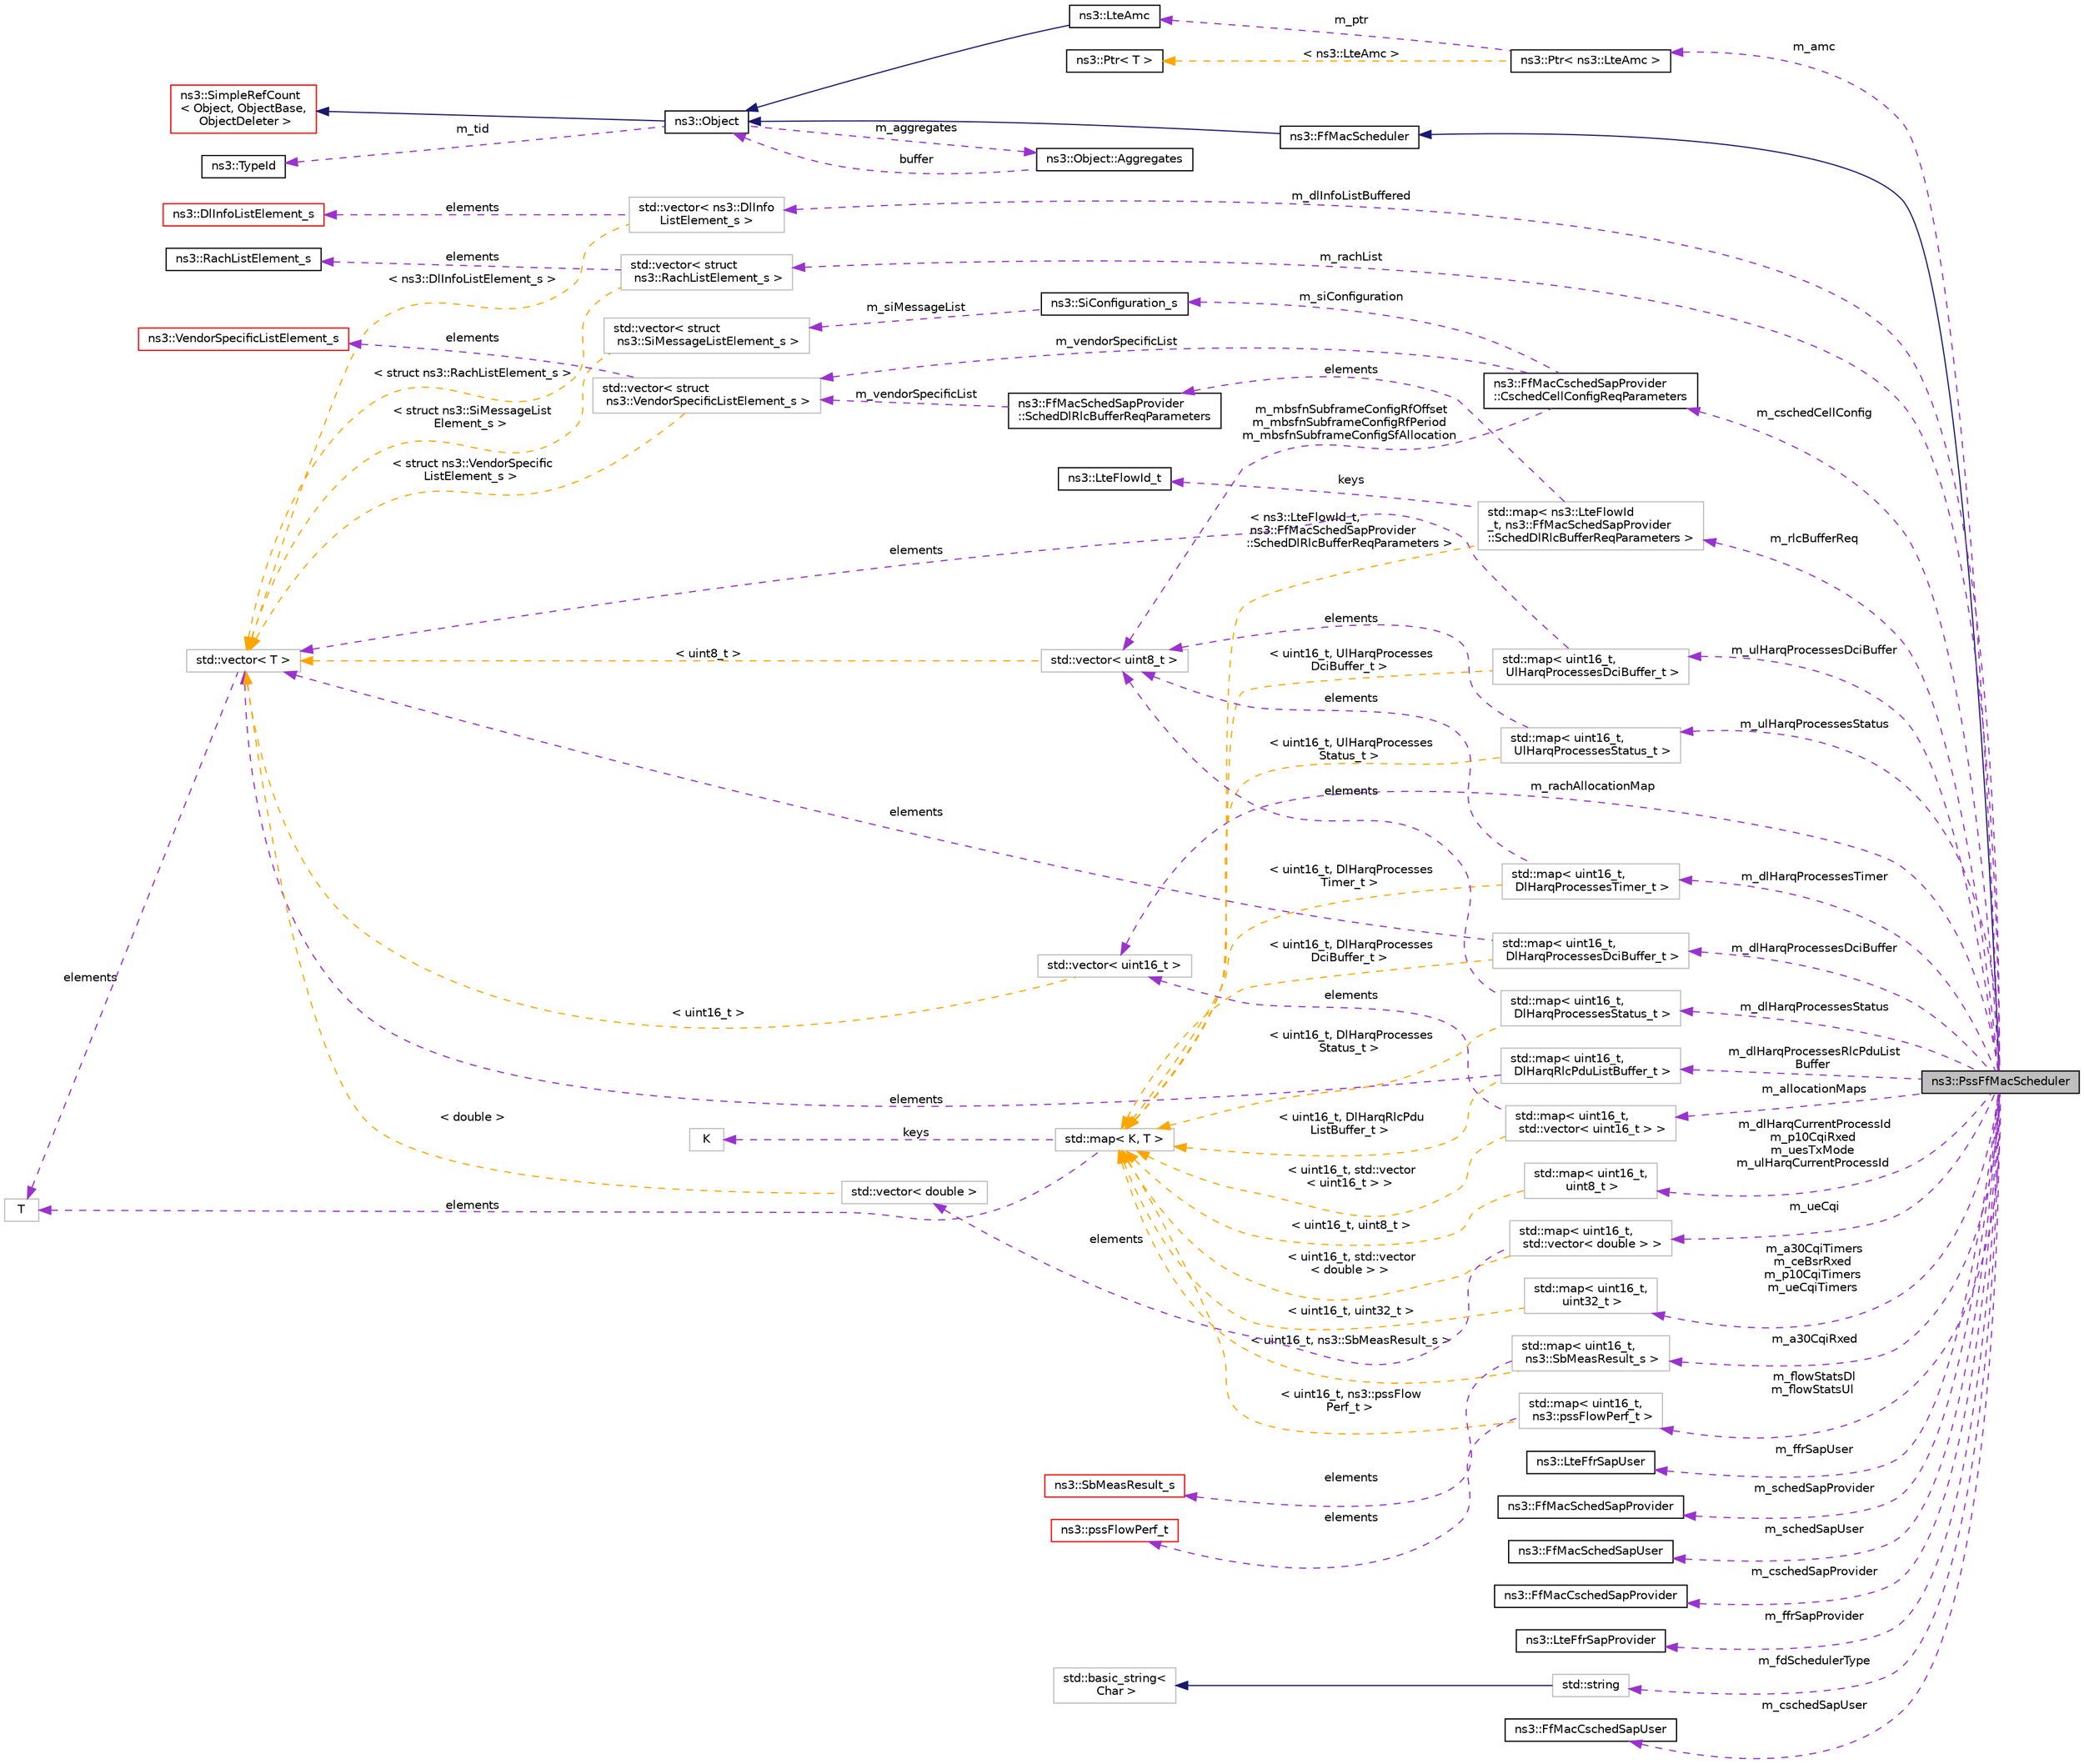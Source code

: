 digraph "ns3::PssFfMacScheduler"
{
 // LATEX_PDF_SIZE
  edge [fontname="Helvetica",fontsize="10",labelfontname="Helvetica",labelfontsize="10"];
  node [fontname="Helvetica",fontsize="10",shape=record];
  rankdir="LR";
  Node1 [label="ns3::PssFfMacScheduler",height=0.2,width=0.4,color="black", fillcolor="grey75", style="filled", fontcolor="black",tooltip="Implements the SCHED SAP and CSCHED SAP for a Priority Set scheduler."];
  Node2 -> Node1 [dir="back",color="midnightblue",fontsize="10",style="solid",fontname="Helvetica"];
  Node2 [label="ns3::FfMacScheduler",height=0.2,width=0.4,color="black", fillcolor="white", style="filled",URL="$classns3_1_1_ff_mac_scheduler.html",tooltip="This abstract base class identifies the interface by means of which the helper object can plug on the..."];
  Node3 -> Node2 [dir="back",color="midnightblue",fontsize="10",style="solid",fontname="Helvetica"];
  Node3 [label="ns3::Object",height=0.2,width=0.4,color="black", fillcolor="white", style="filled",URL="$classns3_1_1_object.html",tooltip="A base class which provides memory management and object aggregation."];
  Node4 -> Node3 [dir="back",color="midnightblue",fontsize="10",style="solid",fontname="Helvetica"];
  Node4 [label="ns3::SimpleRefCount\l\< Object, ObjectBase,\l ObjectDeleter \>",height=0.2,width=0.4,color="red", fillcolor="white", style="filled",URL="$classns3_1_1_simple_ref_count.html",tooltip=" "];
  Node8 -> Node3 [dir="back",color="darkorchid3",fontsize="10",style="dashed",label=" m_tid" ,fontname="Helvetica"];
  Node8 [label="ns3::TypeId",height=0.2,width=0.4,color="black", fillcolor="white", style="filled",URL="$classns3_1_1_type_id.html",tooltip="a unique identifier for an interface."];
  Node9 -> Node3 [dir="back",color="darkorchid3",fontsize="10",style="dashed",label=" m_aggregates" ,fontname="Helvetica"];
  Node9 [label="ns3::Object::Aggregates",height=0.2,width=0.4,color="black", fillcolor="white", style="filled",URL="$structns3_1_1_object_1_1_aggregates.html",tooltip="The list of Objects aggregated to this one."];
  Node3 -> Node9 [dir="back",color="darkorchid3",fontsize="10",style="dashed",label=" buffer" ,fontname="Helvetica"];
  Node10 -> Node1 [dir="back",color="darkorchid3",fontsize="10",style="dashed",label=" m_rachAllocationMap" ,fontname="Helvetica"];
  Node10 [label="std::vector\< uint16_t \>",height=0.2,width=0.4,color="grey75", fillcolor="white", style="filled",tooltip=" "];
  Node11 -> Node10 [dir="back",color="orange",fontsize="10",style="dashed",label=" \< uint16_t \>" ,fontname="Helvetica"];
  Node11 [label="std::vector\< T \>",height=0.2,width=0.4,color="grey75", fillcolor="white", style="filled",tooltip=" "];
  Node12 -> Node11 [dir="back",color="darkorchid3",fontsize="10",style="dashed",label=" elements" ,fontname="Helvetica"];
  Node12 [label="T",height=0.2,width=0.4,color="grey75", fillcolor="white", style="filled",tooltip=" "];
  Node13 -> Node1 [dir="back",color="darkorchid3",fontsize="10",style="dashed",label=" m_ffrSapUser" ,fontname="Helvetica"];
  Node13 [label="ns3::LteFfrSapUser",height=0.2,width=0.4,color="black", fillcolor="white", style="filled",URL="$classns3_1_1_lte_ffr_sap_user.html",tooltip="Service Access Point (SAP) offered by the eNodeB RRC instance to the Frequency Reuse algorithm instan..."];
  Node14 -> Node1 [dir="back",color="darkorchid3",fontsize="10",style="dashed",label=" m_schedSapProvider" ,fontname="Helvetica"];
  Node14 [label="ns3::FfMacSchedSapProvider",height=0.2,width=0.4,color="black", fillcolor="white", style="filled",URL="$classns3_1_1_ff_mac_sched_sap_provider.html",tooltip="Provides the SCHED SAP."];
  Node15 -> Node1 [dir="back",color="darkorchid3",fontsize="10",style="dashed",label=" m_schedSapUser" ,fontname="Helvetica"];
  Node15 [label="ns3::FfMacSchedSapUser",height=0.2,width=0.4,color="black", fillcolor="white", style="filled",URL="$classns3_1_1_ff_mac_sched_sap_user.html",tooltip="FfMacSchedSapUser class."];
  Node16 -> Node1 [dir="back",color="darkorchid3",fontsize="10",style="dashed",label=" m_dlHarqCurrentProcessId\nm_p10CqiRxed\nm_uesTxMode\nm_ulHarqCurrentProcessId" ,fontname="Helvetica"];
  Node16 [label="std::map\< uint16_t,\l uint8_t \>",height=0.2,width=0.4,color="grey75", fillcolor="white", style="filled",tooltip=" "];
  Node17 -> Node16 [dir="back",color="orange",fontsize="10",style="dashed",label=" \< uint16_t, uint8_t \>" ,fontname="Helvetica"];
  Node17 [label="std::map\< K, T \>",height=0.2,width=0.4,color="grey75", fillcolor="white", style="filled",tooltip=" "];
  Node18 -> Node17 [dir="back",color="darkorchid3",fontsize="10",style="dashed",label=" keys" ,fontname="Helvetica"];
  Node18 [label="K",height=0.2,width=0.4,color="grey75", fillcolor="white", style="filled",tooltip=" "];
  Node12 -> Node17 [dir="back",color="darkorchid3",fontsize="10",style="dashed",label=" elements" ,fontname="Helvetica"];
  Node19 -> Node1 [dir="back",color="darkorchid3",fontsize="10",style="dashed",label=" m_rlcBufferReq" ,fontname="Helvetica"];
  Node19 [label="std::map\< ns3::LteFlowId\l_t, ns3::FfMacSchedSapProvider\l::SchedDlRlcBufferReqParameters \>",height=0.2,width=0.4,color="grey75", fillcolor="white", style="filled",tooltip=" "];
  Node20 -> Node19 [dir="back",color="darkorchid3",fontsize="10",style="dashed",label=" keys" ,fontname="Helvetica"];
  Node20 [label="ns3::LteFlowId_t",height=0.2,width=0.4,color="black", fillcolor="white", style="filled",URL="$structns3_1_1_lte_flow_id__t.html",tooltip="LteFlowId structure."];
  Node21 -> Node19 [dir="back",color="darkorchid3",fontsize="10",style="dashed",label=" elements" ,fontname="Helvetica"];
  Node21 [label="ns3::FfMacSchedSapProvider\l::SchedDlRlcBufferReqParameters",height=0.2,width=0.4,color="black", fillcolor="white", style="filled",URL="$structns3_1_1_ff_mac_sched_sap_provider_1_1_sched_dl_rlc_buffer_req_parameters.html",tooltip="Parameters of the API primitives."];
  Node22 -> Node21 [dir="back",color="darkorchid3",fontsize="10",style="dashed",label=" m_vendorSpecificList" ,fontname="Helvetica"];
  Node22 [label="std::vector\< struct\l ns3::VendorSpecificListElement_s \>",height=0.2,width=0.4,color="grey75", fillcolor="white", style="filled",tooltip=" "];
  Node23 -> Node22 [dir="back",color="darkorchid3",fontsize="10",style="dashed",label=" elements" ,fontname="Helvetica"];
  Node23 [label="ns3::VendorSpecificListElement_s",height=0.2,width=0.4,color="red", fillcolor="white", style="filled",URL="$structns3_1_1_vendor_specific_list_element__s.html",tooltip="See section 4.3.3 vendorSpecifiListElement."];
  Node11 -> Node22 [dir="back",color="orange",fontsize="10",style="dashed",label=" \< struct ns3::VendorSpecific\lListElement_s \>" ,fontname="Helvetica"];
  Node17 -> Node19 [dir="back",color="orange",fontsize="10",style="dashed",label=" \< ns3::LteFlowId_t,\l ns3::FfMacSchedSapProvider\l::SchedDlRlcBufferReqParameters \>" ,fontname="Helvetica"];
  Node28 -> Node1 [dir="back",color="darkorchid3",fontsize="10",style="dashed",label=" m_dlHarqProcessesTimer" ,fontname="Helvetica"];
  Node28 [label="std::map\< uint16_t,\l DlHarqProcessesTimer_t \>",height=0.2,width=0.4,color="grey75", fillcolor="white", style="filled",tooltip=" "];
  Node29 -> Node28 [dir="back",color="darkorchid3",fontsize="10",style="dashed",label=" elements" ,fontname="Helvetica"];
  Node29 [label="std::vector\< uint8_t \>",height=0.2,width=0.4,color="grey75", fillcolor="white", style="filled",tooltip=" "];
  Node11 -> Node29 [dir="back",color="orange",fontsize="10",style="dashed",label=" \< uint8_t \>" ,fontname="Helvetica"];
  Node17 -> Node28 [dir="back",color="orange",fontsize="10",style="dashed",label=" \< uint16_t, DlHarqProcesses\lTimer_t \>" ,fontname="Helvetica"];
  Node30 -> Node1 [dir="back",color="darkorchid3",fontsize="10",style="dashed",label=" m_cschedSapProvider" ,fontname="Helvetica"];
  Node30 [label="ns3::FfMacCschedSapProvider",height=0.2,width=0.4,color="black", fillcolor="white", style="filled",URL="$classns3_1_1_ff_mac_csched_sap_provider.html",tooltip="Provides the CSCHED SAP."];
  Node31 -> Node1 [dir="back",color="darkorchid3",fontsize="10",style="dashed",label=" m_allocationMaps" ,fontname="Helvetica"];
  Node31 [label="std::map\< uint16_t,\l std::vector\< uint16_t \> \>",height=0.2,width=0.4,color="grey75", fillcolor="white", style="filled",tooltip=" "];
  Node10 -> Node31 [dir="back",color="darkorchid3",fontsize="10",style="dashed",label=" elements" ,fontname="Helvetica"];
  Node17 -> Node31 [dir="back",color="orange",fontsize="10",style="dashed",label=" \< uint16_t, std::vector\l\< uint16_t \> \>" ,fontname="Helvetica"];
  Node32 -> Node1 [dir="back",color="darkorchid3",fontsize="10",style="dashed",label=" m_ffrSapProvider" ,fontname="Helvetica"];
  Node32 [label="ns3::LteFfrSapProvider",height=0.2,width=0.4,color="black", fillcolor="white", style="filled",URL="$classns3_1_1_lte_ffr_sap_provider.html",tooltip="Service Access Point (SAP) offered by the Frequency Reuse algorithm instance to the MAC Scheduler ins..."];
  Node33 -> Node1 [dir="back",color="darkorchid3",fontsize="10",style="dashed",label=" m_cschedCellConfig" ,fontname="Helvetica"];
  Node33 [label="ns3::FfMacCschedSapProvider\l::CschedCellConfigReqParameters",height=0.2,width=0.4,color="black", fillcolor="white", style="filled",URL="$structns3_1_1_ff_mac_csched_sap_provider_1_1_csched_cell_config_req_parameters.html",tooltip="Parameters of the API primitives."];
  Node29 -> Node33 [dir="back",color="darkorchid3",fontsize="10",style="dashed",label=" m_mbsfnSubframeConfigRfOffset\nm_mbsfnSubframeConfigRfPeriod\nm_mbsfnSubframeConfigSfAllocation" ,fontname="Helvetica"];
  Node22 -> Node33 [dir="back",color="darkorchid3",fontsize="10",style="dashed",label=" m_vendorSpecificList" ,fontname="Helvetica"];
  Node34 -> Node33 [dir="back",color="darkorchid3",fontsize="10",style="dashed",label=" m_siConfiguration" ,fontname="Helvetica"];
  Node34 [label="ns3::SiConfiguration_s",height=0.2,width=0.4,color="black", fillcolor="white", style="filled",URL="$structns3_1_1_si_configuration__s.html",tooltip="See section 4.3.21 siConfiguration."];
  Node35 -> Node34 [dir="back",color="darkorchid3",fontsize="10",style="dashed",label=" m_siMessageList" ,fontname="Helvetica"];
  Node35 [label="std::vector\< struct\l ns3::SiMessageListElement_s \>",height=0.2,width=0.4,color="grey75", fillcolor="white", style="filled",tooltip=" "];
  Node11 -> Node35 [dir="back",color="orange",fontsize="10",style="dashed",label=" \< struct ns3::SiMessageList\lElement_s \>" ,fontname="Helvetica"];
  Node37 -> Node1 [dir="back",color="darkorchid3",fontsize="10",style="dashed",label=" m_ulHarqProcessesDciBuffer" ,fontname="Helvetica"];
  Node37 [label="std::map\< uint16_t,\l UlHarqProcessesDciBuffer_t \>",height=0.2,width=0.4,color="grey75", fillcolor="white", style="filled",tooltip=" "];
  Node11 -> Node37 [dir="back",color="darkorchid3",fontsize="10",style="dashed",label=" elements" ,fontname="Helvetica"];
  Node17 -> Node37 [dir="back",color="orange",fontsize="10",style="dashed",label=" \< uint16_t, UlHarqProcesses\lDciBuffer_t \>" ,fontname="Helvetica"];
  Node38 -> Node1 [dir="back",color="darkorchid3",fontsize="10",style="dashed",label=" m_a30CqiRxed" ,fontname="Helvetica"];
  Node38 [label="std::map\< uint16_t,\l ns3::SbMeasResult_s \>",height=0.2,width=0.4,color="grey75", fillcolor="white", style="filled",tooltip=" "];
  Node39 -> Node38 [dir="back",color="darkorchid3",fontsize="10",style="dashed",label=" elements" ,fontname="Helvetica"];
  Node39 [label="ns3::SbMeasResult_s",height=0.2,width=0.4,color="red", fillcolor="white", style="filled",URL="$structns3_1_1_sb_meas_result__s.html",tooltip="See section 4.3.25 sbMeasResult."];
  Node17 -> Node38 [dir="back",color="orange",fontsize="10",style="dashed",label=" \< uint16_t, ns3::SbMeasResult_s \>" ,fontname="Helvetica"];
  Node44 -> Node1 [dir="back",color="darkorchid3",fontsize="10",style="dashed",label=" m_fdSchedulerType" ,fontname="Helvetica"];
  Node44 [label="std::string",height=0.2,width=0.4,color="grey75", fillcolor="white", style="filled",tooltip=" "];
  Node45 -> Node44 [dir="back",color="midnightblue",fontsize="10",style="solid",fontname="Helvetica"];
  Node45 [label="std::basic_string\<\l Char \>",height=0.2,width=0.4,color="grey75", fillcolor="white", style="filled",tooltip=" "];
  Node46 -> Node1 [dir="back",color="darkorchid3",fontsize="10",style="dashed",label=" m_dlHarqProcessesDciBuffer" ,fontname="Helvetica"];
  Node46 [label="std::map\< uint16_t,\l DlHarqProcessesDciBuffer_t \>",height=0.2,width=0.4,color="grey75", fillcolor="white", style="filled",tooltip=" "];
  Node11 -> Node46 [dir="back",color="darkorchid3",fontsize="10",style="dashed",label=" elements" ,fontname="Helvetica"];
  Node17 -> Node46 [dir="back",color="orange",fontsize="10",style="dashed",label=" \< uint16_t, DlHarqProcesses\lDciBuffer_t \>" ,fontname="Helvetica"];
  Node47 -> Node1 [dir="back",color="darkorchid3",fontsize="10",style="dashed",label=" m_dlHarqProcessesStatus" ,fontname="Helvetica"];
  Node47 [label="std::map\< uint16_t,\l DlHarqProcessesStatus_t \>",height=0.2,width=0.4,color="grey75", fillcolor="white", style="filled",tooltip=" "];
  Node29 -> Node47 [dir="back",color="darkorchid3",fontsize="10",style="dashed",label=" elements" ,fontname="Helvetica"];
  Node17 -> Node47 [dir="back",color="orange",fontsize="10",style="dashed",label=" \< uint16_t, DlHarqProcesses\lStatus_t \>" ,fontname="Helvetica"];
  Node48 -> Node1 [dir="back",color="darkorchid3",fontsize="10",style="dashed",label=" m_dlHarqProcessesRlcPduList\lBuffer" ,fontname="Helvetica"];
  Node48 [label="std::map\< uint16_t,\l DlHarqRlcPduListBuffer_t \>",height=0.2,width=0.4,color="grey75", fillcolor="white", style="filled",tooltip=" "];
  Node11 -> Node48 [dir="back",color="darkorchid3",fontsize="10",style="dashed",label=" elements" ,fontname="Helvetica"];
  Node17 -> Node48 [dir="back",color="orange",fontsize="10",style="dashed",label=" \< uint16_t, DlHarqRlcPdu\lListBuffer_t \>" ,fontname="Helvetica"];
  Node49 -> Node1 [dir="back",color="darkorchid3",fontsize="10",style="dashed",label=" m_cschedSapUser" ,fontname="Helvetica"];
  Node49 [label="ns3::FfMacCschedSapUser",height=0.2,width=0.4,color="black", fillcolor="white", style="filled",URL="$classns3_1_1_ff_mac_csched_sap_user.html",tooltip="FfMacCschedSapUser class."];
  Node50 -> Node1 [dir="back",color="darkorchid3",fontsize="10",style="dashed",label=" m_a30CqiTimers\nm_ceBsrRxed\nm_p10CqiTimers\nm_ueCqiTimers" ,fontname="Helvetica"];
  Node50 [label="std::map\< uint16_t,\l uint32_t \>",height=0.2,width=0.4,color="grey75", fillcolor="white", style="filled",tooltip=" "];
  Node17 -> Node50 [dir="back",color="orange",fontsize="10",style="dashed",label=" \< uint16_t, uint32_t \>" ,fontname="Helvetica"];
  Node51 -> Node1 [dir="back",color="darkorchid3",fontsize="10",style="dashed",label=" m_amc" ,fontname="Helvetica"];
  Node51 [label="ns3::Ptr\< ns3::LteAmc \>",height=0.2,width=0.4,color="black", fillcolor="white", style="filled",URL="$classns3_1_1_ptr.html",tooltip=" "];
  Node52 -> Node51 [dir="back",color="darkorchid3",fontsize="10",style="dashed",label=" m_ptr" ,fontname="Helvetica"];
  Node52 [label="ns3::LteAmc",height=0.2,width=0.4,color="black", fillcolor="white", style="filled",URL="$classns3_1_1_lte_amc.html",tooltip="Implements the Adaptive Modulation And Coding Scheme."];
  Node3 -> Node52 [dir="back",color="midnightblue",fontsize="10",style="solid",fontname="Helvetica"];
  Node27 -> Node51 [dir="back",color="orange",fontsize="10",style="dashed",label=" \< ns3::LteAmc \>" ,fontname="Helvetica"];
  Node27 [label="ns3::Ptr\< T \>",height=0.2,width=0.4,color="black", fillcolor="white", style="filled",URL="$classns3_1_1_ptr.html",tooltip="Smart pointer class similar to boost::intrusive_ptr."];
  Node53 -> Node1 [dir="back",color="darkorchid3",fontsize="10",style="dashed",label=" m_dlInfoListBuffered" ,fontname="Helvetica"];
  Node53 [label="std::vector\< ns3::DlInfo\lListElement_s \>",height=0.2,width=0.4,color="grey75", fillcolor="white", style="filled",tooltip=" "];
  Node54 -> Node53 [dir="back",color="darkorchid3",fontsize="10",style="dashed",label=" elements" ,fontname="Helvetica"];
  Node54 [label="ns3::DlInfoListElement_s",height=0.2,width=0.4,color="red", fillcolor="white", style="filled",URL="$structns3_1_1_dl_info_list_element__s.html",tooltip="See section 4.3.23 dlInfoListElement."];
  Node11 -> Node53 [dir="back",color="orange",fontsize="10",style="dashed",label=" \< ns3::DlInfoListElement_s \>" ,fontname="Helvetica"];
  Node56 -> Node1 [dir="back",color="darkorchid3",fontsize="10",style="dashed",label=" m_flowStatsDl\nm_flowStatsUl" ,fontname="Helvetica"];
  Node56 [label="std::map\< uint16_t,\l ns3::pssFlowPerf_t \>",height=0.2,width=0.4,color="grey75", fillcolor="white", style="filled",tooltip=" "];
  Node57 -> Node56 [dir="back",color="darkorchid3",fontsize="10",style="dashed",label=" elements" ,fontname="Helvetica"];
  Node57 [label="ns3::pssFlowPerf_t",height=0.2,width=0.4,color="red", fillcolor="white", style="filled",URL="$structns3_1_1pss_flow_perf__t.html",tooltip="Flow information."];
  Node17 -> Node56 [dir="back",color="orange",fontsize="10",style="dashed",label=" \< uint16_t, ns3::pssFlow\lPerf_t \>" ,fontname="Helvetica"];
  Node60 -> Node1 [dir="back",color="darkorchid3",fontsize="10",style="dashed",label=" m_ulHarqProcessesStatus" ,fontname="Helvetica"];
  Node60 [label="std::map\< uint16_t,\l UlHarqProcessesStatus_t \>",height=0.2,width=0.4,color="grey75", fillcolor="white", style="filled",tooltip=" "];
  Node29 -> Node60 [dir="back",color="darkorchid3",fontsize="10",style="dashed",label=" elements" ,fontname="Helvetica"];
  Node17 -> Node60 [dir="back",color="orange",fontsize="10",style="dashed",label=" \< uint16_t, UlHarqProcesses\lStatus_t \>" ,fontname="Helvetica"];
  Node61 -> Node1 [dir="back",color="darkorchid3",fontsize="10",style="dashed",label=" m_ueCqi" ,fontname="Helvetica"];
  Node61 [label="std::map\< uint16_t,\l std::vector\< double \> \>",height=0.2,width=0.4,color="grey75", fillcolor="white", style="filled",tooltip=" "];
  Node62 -> Node61 [dir="back",color="darkorchid3",fontsize="10",style="dashed",label=" elements" ,fontname="Helvetica"];
  Node62 [label="std::vector\< double \>",height=0.2,width=0.4,color="grey75", fillcolor="white", style="filled",tooltip=" "];
  Node11 -> Node62 [dir="back",color="orange",fontsize="10",style="dashed",label=" \< double \>" ,fontname="Helvetica"];
  Node17 -> Node61 [dir="back",color="orange",fontsize="10",style="dashed",label=" \< uint16_t, std::vector\l\< double \> \>" ,fontname="Helvetica"];
  Node63 -> Node1 [dir="back",color="darkorchid3",fontsize="10",style="dashed",label=" m_rachList" ,fontname="Helvetica"];
  Node63 [label="std::vector\< struct\l ns3::RachListElement_s \>",height=0.2,width=0.4,color="grey75", fillcolor="white", style="filled",tooltip=" "];
  Node64 -> Node63 [dir="back",color="darkorchid3",fontsize="10",style="dashed",label=" elements" ,fontname="Helvetica"];
  Node64 [label="ns3::RachListElement_s",height=0.2,width=0.4,color="black", fillcolor="white", style="filled",URL="$structns3_1_1_rach_list_element__s.html",tooltip="See section 4.3.6 rachListElement."];
  Node11 -> Node63 [dir="back",color="orange",fontsize="10",style="dashed",label=" \< struct ns3::RachListElement_s \>" ,fontname="Helvetica"];
}
